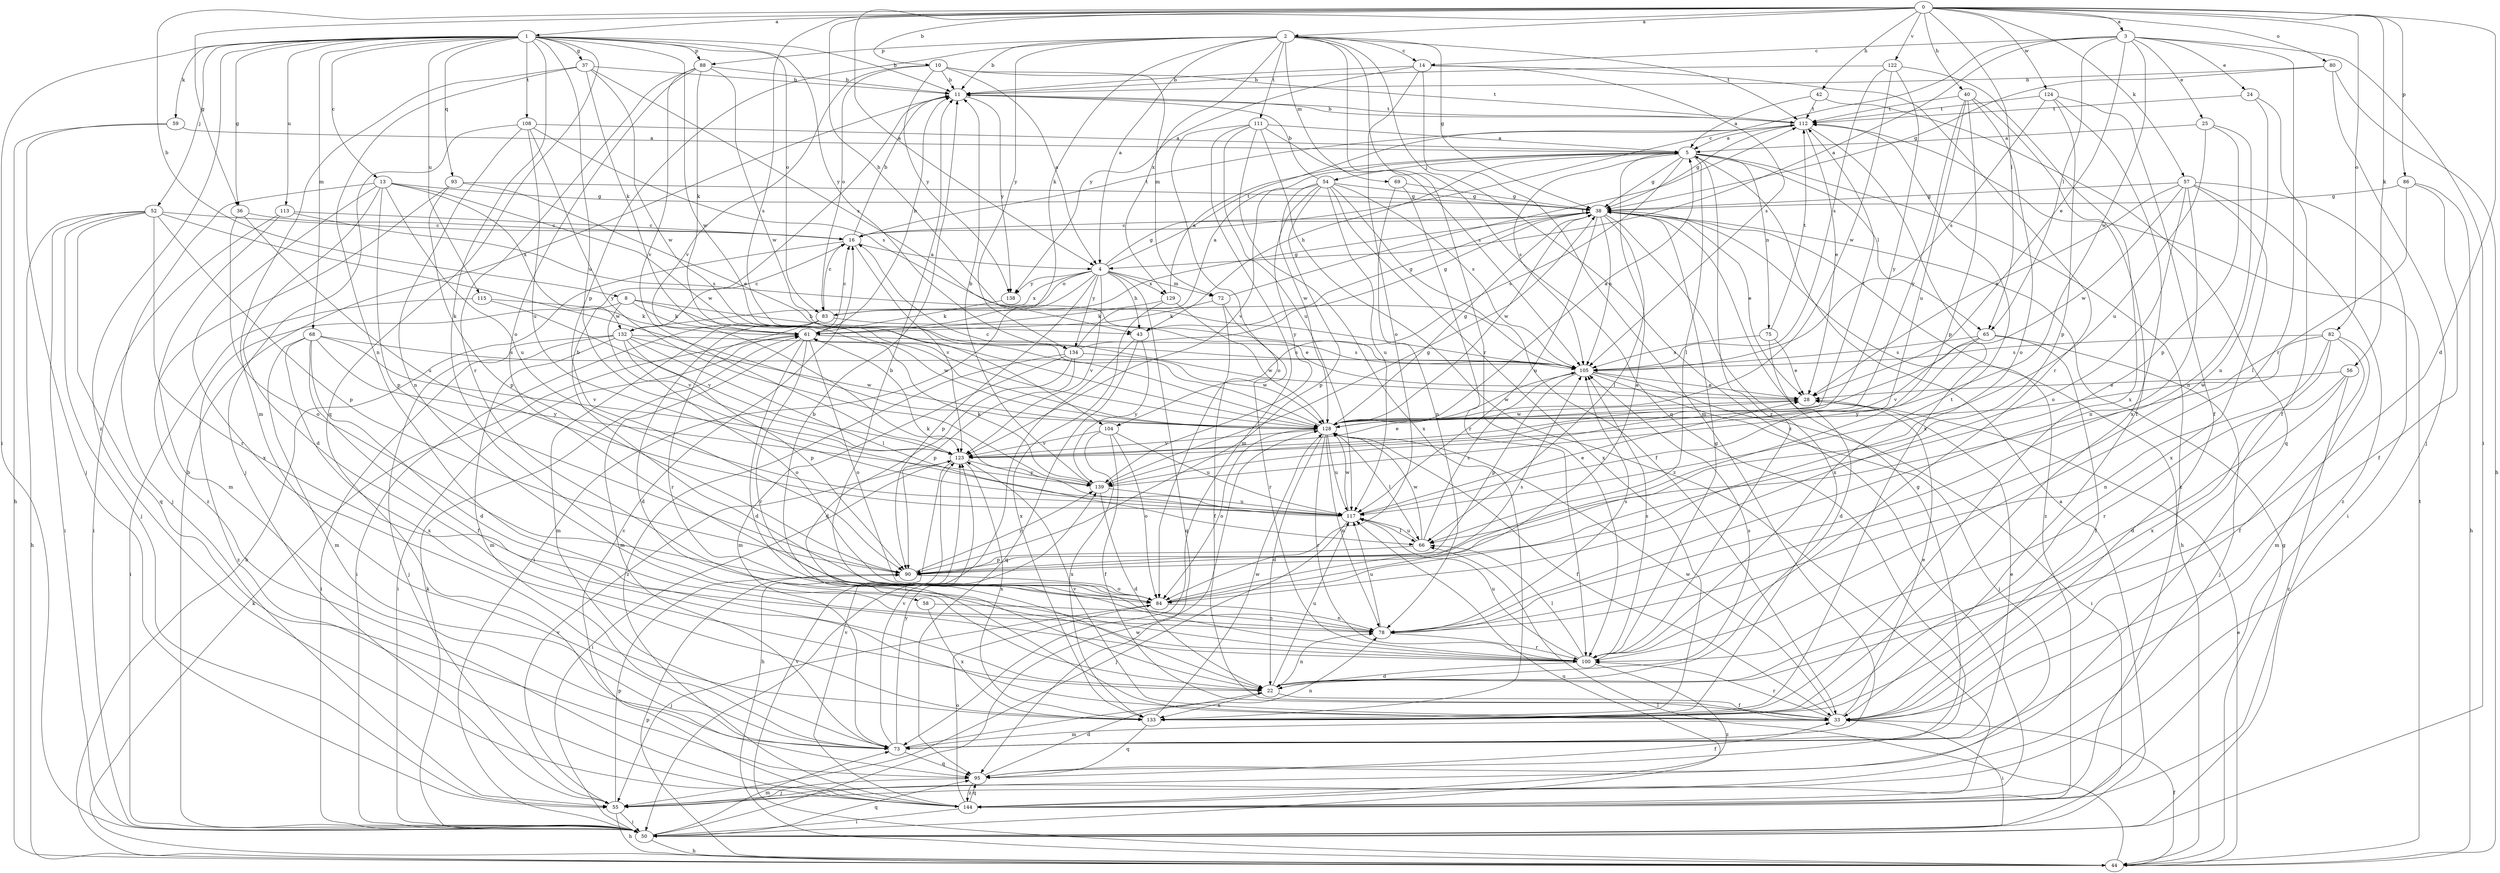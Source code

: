 strict digraph  {
0;
1;
2;
3;
4;
5;
8;
10;
11;
13;
14;
16;
22;
24;
25;
28;
33;
36;
37;
38;
40;
42;
43;
44;
50;
52;
54;
55;
56;
57;
58;
59;
61;
65;
66;
68;
69;
72;
73;
75;
78;
80;
82;
83;
84;
86;
88;
90;
93;
95;
100;
104;
105;
108;
111;
112;
113;
115;
117;
122;
123;
124;
128;
129;
132;
133;
134;
138;
139;
144;
0 -> 1  [label=a];
0 -> 2  [label=a];
0 -> 3  [label=a];
0 -> 4  [label=a];
0 -> 8  [label=b];
0 -> 10  [label=b];
0 -> 22  [label=d];
0 -> 36  [label=g];
0 -> 40  [label=h];
0 -> 42  [label=h];
0 -> 43  [label=h];
0 -> 56  [label=k];
0 -> 57  [label=k];
0 -> 65  [label=l];
0 -> 80  [label=o];
0 -> 82  [label=o];
0 -> 86  [label=p];
0 -> 104  [label=s];
0 -> 122  [label=v];
0 -> 124  [label=w];
1 -> 11  [label=b];
1 -> 13  [label=c];
1 -> 36  [label=g];
1 -> 37  [label=g];
1 -> 50  [label=i];
1 -> 52  [label=j];
1 -> 58  [label=k];
1 -> 59  [label=k];
1 -> 68  [label=m];
1 -> 83  [label=o];
1 -> 88  [label=p];
1 -> 93  [label=q];
1 -> 95  [label=q];
1 -> 108  [label=t];
1 -> 113  [label=u];
1 -> 115  [label=u];
1 -> 117  [label=u];
1 -> 128  [label=w];
1 -> 134  [label=y];
1 -> 144  [label=z];
2 -> 4  [label=a];
2 -> 11  [label=b];
2 -> 14  [label=c];
2 -> 38  [label=g];
2 -> 61  [label=k];
2 -> 69  [label=m];
2 -> 88  [label=p];
2 -> 90  [label=p];
2 -> 95  [label=q];
2 -> 100  [label=r];
2 -> 111  [label=t];
2 -> 112  [label=t];
2 -> 129  [label=x];
2 -> 134  [label=y];
2 -> 144  [label=z];
3 -> 4  [label=a];
3 -> 14  [label=c];
3 -> 16  [label=c];
3 -> 24  [label=e];
3 -> 25  [label=e];
3 -> 28  [label=e];
3 -> 50  [label=i];
3 -> 65  [label=l];
3 -> 100  [label=r];
3 -> 128  [label=w];
4 -> 38  [label=g];
4 -> 43  [label=h];
4 -> 50  [label=i];
4 -> 72  [label=m];
4 -> 83  [label=o];
4 -> 90  [label=p];
4 -> 95  [label=q];
4 -> 112  [label=t];
4 -> 123  [label=v];
4 -> 129  [label=x];
4 -> 132  [label=x];
4 -> 134  [label=y];
4 -> 138  [label=y];
5 -> 38  [label=g];
5 -> 43  [label=h];
5 -> 54  [label=j];
5 -> 65  [label=l];
5 -> 66  [label=l];
5 -> 75  [label=n];
5 -> 100  [label=r];
5 -> 104  [label=s];
5 -> 105  [label=s];
5 -> 144  [label=z];
8 -> 43  [label=h];
8 -> 61  [label=k];
8 -> 123  [label=v];
8 -> 128  [label=w];
8 -> 144  [label=z];
10 -> 4  [label=a];
10 -> 11  [label=b];
10 -> 72  [label=m];
10 -> 83  [label=o];
10 -> 112  [label=t];
10 -> 123  [label=v];
10 -> 138  [label=y];
11 -> 112  [label=t];
11 -> 138  [label=y];
13 -> 22  [label=d];
13 -> 38  [label=g];
13 -> 55  [label=j];
13 -> 90  [label=p];
13 -> 117  [label=u];
13 -> 128  [label=w];
13 -> 132  [label=x];
13 -> 133  [label=x];
14 -> 11  [label=b];
14 -> 73  [label=m];
14 -> 84  [label=o];
14 -> 100  [label=r];
14 -> 105  [label=s];
14 -> 138  [label=y];
16 -> 4  [label=a];
16 -> 11  [label=b];
16 -> 44  [label=h];
16 -> 112  [label=t];
16 -> 123  [label=v];
22 -> 33  [label=f];
22 -> 78  [label=n];
22 -> 105  [label=s];
22 -> 117  [label=u];
22 -> 133  [label=x];
24 -> 33  [label=f];
24 -> 78  [label=n];
24 -> 112  [label=t];
25 -> 5  [label=a];
25 -> 78  [label=n];
25 -> 90  [label=p];
25 -> 117  [label=u];
28 -> 128  [label=w];
33 -> 11  [label=b];
33 -> 28  [label=e];
33 -> 50  [label=i];
33 -> 73  [label=m];
33 -> 100  [label=r];
33 -> 123  [label=v];
33 -> 128  [label=w];
36 -> 16  [label=c];
36 -> 84  [label=o];
36 -> 117  [label=u];
37 -> 11  [label=b];
37 -> 61  [label=k];
37 -> 73  [label=m];
37 -> 78  [label=n];
37 -> 105  [label=s];
37 -> 128  [label=w];
38 -> 16  [label=c];
38 -> 28  [label=e];
38 -> 44  [label=h];
38 -> 66  [label=l];
38 -> 105  [label=s];
38 -> 117  [label=u];
38 -> 128  [label=w];
38 -> 133  [label=x];
38 -> 144  [label=z];
40 -> 33  [label=f];
40 -> 84  [label=o];
40 -> 90  [label=p];
40 -> 112  [label=t];
40 -> 117  [label=u];
40 -> 139  [label=y];
42 -> 5  [label=a];
42 -> 95  [label=q];
42 -> 112  [label=t];
43 -> 38  [label=g];
43 -> 50  [label=i];
43 -> 95  [label=q];
43 -> 139  [label=y];
44 -> 28  [label=e];
44 -> 33  [label=f];
44 -> 38  [label=g];
44 -> 61  [label=k];
44 -> 66  [label=l];
44 -> 90  [label=p];
44 -> 112  [label=t];
44 -> 123  [label=v];
50 -> 5  [label=a];
50 -> 11  [label=b];
50 -> 44  [label=h];
50 -> 61  [label=k];
50 -> 73  [label=m];
50 -> 95  [label=q];
50 -> 117  [label=u];
50 -> 128  [label=w];
52 -> 16  [label=c];
52 -> 44  [label=h];
52 -> 50  [label=i];
52 -> 55  [label=j];
52 -> 90  [label=p];
52 -> 95  [label=q];
52 -> 100  [label=r];
52 -> 128  [label=w];
54 -> 11  [label=b];
54 -> 33  [label=f];
54 -> 38  [label=g];
54 -> 90  [label=p];
54 -> 105  [label=s];
54 -> 117  [label=u];
54 -> 123  [label=v];
54 -> 128  [label=w];
54 -> 133  [label=x];
54 -> 139  [label=y];
55 -> 44  [label=h];
55 -> 50  [label=i];
55 -> 90  [label=p];
55 -> 123  [label=v];
56 -> 22  [label=d];
56 -> 28  [label=e];
56 -> 100  [label=r];
56 -> 144  [label=z];
57 -> 28  [label=e];
57 -> 38  [label=g];
57 -> 50  [label=i];
57 -> 78  [label=n];
57 -> 84  [label=o];
57 -> 128  [label=w];
57 -> 133  [label=x];
57 -> 144  [label=z];
58 -> 78  [label=n];
58 -> 133  [label=x];
59 -> 5  [label=a];
59 -> 44  [label=h];
59 -> 55  [label=j];
61 -> 11  [label=b];
61 -> 16  [label=c];
61 -> 22  [label=d];
61 -> 50  [label=i];
61 -> 73  [label=m];
61 -> 84  [label=o];
61 -> 100  [label=r];
61 -> 105  [label=s];
65 -> 33  [label=f];
65 -> 55  [label=j];
65 -> 105  [label=s];
65 -> 123  [label=v];
65 -> 139  [label=y];
66 -> 90  [label=p];
66 -> 105  [label=s];
66 -> 117  [label=u];
66 -> 128  [label=w];
68 -> 22  [label=d];
68 -> 33  [label=f];
68 -> 73  [label=m];
68 -> 105  [label=s];
68 -> 123  [label=v];
68 -> 133  [label=x];
68 -> 139  [label=y];
69 -> 38  [label=g];
69 -> 78  [label=n];
69 -> 100  [label=r];
72 -> 33  [label=f];
72 -> 61  [label=k];
72 -> 100  [label=r];
72 -> 112  [label=t];
73 -> 28  [label=e];
73 -> 38  [label=g];
73 -> 78  [label=n];
73 -> 95  [label=q];
73 -> 123  [label=v];
73 -> 139  [label=y];
75 -> 22  [label=d];
75 -> 28  [label=e];
75 -> 105  [label=s];
75 -> 112  [label=t];
78 -> 11  [label=b];
78 -> 100  [label=r];
78 -> 105  [label=s];
78 -> 117  [label=u];
80 -> 11  [label=b];
80 -> 38  [label=g];
80 -> 44  [label=h];
80 -> 55  [label=j];
82 -> 33  [label=f];
82 -> 73  [label=m];
82 -> 78  [label=n];
82 -> 105  [label=s];
82 -> 128  [label=w];
82 -> 133  [label=x];
83 -> 16  [label=c];
83 -> 22  [label=d];
83 -> 28  [label=e];
83 -> 38  [label=g];
83 -> 50  [label=i];
83 -> 73  [label=m];
83 -> 100  [label=r];
84 -> 5  [label=a];
84 -> 11  [label=b];
84 -> 55  [label=j];
84 -> 78  [label=n];
84 -> 105  [label=s];
86 -> 33  [label=f];
86 -> 38  [label=g];
86 -> 44  [label=h];
86 -> 66  [label=l];
88 -> 11  [label=b];
88 -> 61  [label=k];
88 -> 84  [label=o];
88 -> 100  [label=r];
88 -> 123  [label=v];
88 -> 128  [label=w];
90 -> 84  [label=o];
90 -> 139  [label=y];
93 -> 28  [label=e];
93 -> 38  [label=g];
93 -> 90  [label=p];
93 -> 144  [label=z];
95 -> 22  [label=d];
95 -> 33  [label=f];
95 -> 55  [label=j];
95 -> 144  [label=z];
100 -> 22  [label=d];
100 -> 38  [label=g];
100 -> 66  [label=l];
100 -> 105  [label=s];
100 -> 112  [label=t];
100 -> 117  [label=u];
100 -> 144  [label=z];
104 -> 33  [label=f];
104 -> 84  [label=o];
104 -> 117  [label=u];
104 -> 123  [label=v];
104 -> 133  [label=x];
105 -> 28  [label=e];
105 -> 50  [label=i];
105 -> 55  [label=j];
105 -> 90  [label=p];
105 -> 128  [label=w];
108 -> 5  [label=a];
108 -> 55  [label=j];
108 -> 78  [label=n];
108 -> 105  [label=s];
108 -> 117  [label=u];
108 -> 139  [label=y];
111 -> 5  [label=a];
111 -> 73  [label=m];
111 -> 84  [label=o];
111 -> 105  [label=s];
111 -> 117  [label=u];
111 -> 133  [label=x];
111 -> 144  [label=z];
112 -> 5  [label=a];
112 -> 11  [label=b];
112 -> 28  [label=e];
112 -> 38  [label=g];
112 -> 133  [label=x];
113 -> 16  [label=c];
113 -> 50  [label=i];
113 -> 73  [label=m];
113 -> 105  [label=s];
115 -> 50  [label=i];
115 -> 61  [label=k];
115 -> 123  [label=v];
117 -> 28  [label=e];
117 -> 55  [label=j];
117 -> 61  [label=k];
117 -> 66  [label=l];
117 -> 128  [label=w];
122 -> 11  [label=b];
122 -> 105  [label=s];
122 -> 128  [label=w];
122 -> 133  [label=x];
122 -> 139  [label=y];
123 -> 28  [label=e];
123 -> 44  [label=h];
123 -> 50  [label=i];
123 -> 112  [label=t];
123 -> 133  [label=x];
123 -> 139  [label=y];
124 -> 33  [label=f];
124 -> 90  [label=p];
124 -> 105  [label=s];
124 -> 112  [label=t];
124 -> 133  [label=x];
128 -> 5  [label=a];
128 -> 16  [label=c];
128 -> 22  [label=d];
128 -> 33  [label=f];
128 -> 38  [label=g];
128 -> 66  [label=l];
128 -> 78  [label=n];
128 -> 84  [label=o];
128 -> 100  [label=r];
128 -> 117  [label=u];
128 -> 123  [label=v];
129 -> 5  [label=a];
129 -> 61  [label=k];
129 -> 128  [label=w];
129 -> 133  [label=x];
132 -> 16  [label=c];
132 -> 50  [label=i];
132 -> 55  [label=j];
132 -> 66  [label=l];
132 -> 73  [label=m];
132 -> 84  [label=o];
132 -> 90  [label=p];
132 -> 105  [label=s];
132 -> 128  [label=w];
133 -> 95  [label=q];
133 -> 128  [label=w];
134 -> 5  [label=a];
134 -> 22  [label=d];
134 -> 38  [label=g];
134 -> 73  [label=m];
134 -> 90  [label=p];
134 -> 128  [label=w];
134 -> 144  [label=z];
138 -> 61  [label=k];
139 -> 11  [label=b];
139 -> 22  [label=d];
139 -> 38  [label=g];
139 -> 61  [label=k];
139 -> 117  [label=u];
144 -> 16  [label=c];
144 -> 50  [label=i];
144 -> 84  [label=o];
144 -> 95  [label=q];
144 -> 123  [label=v];
}
